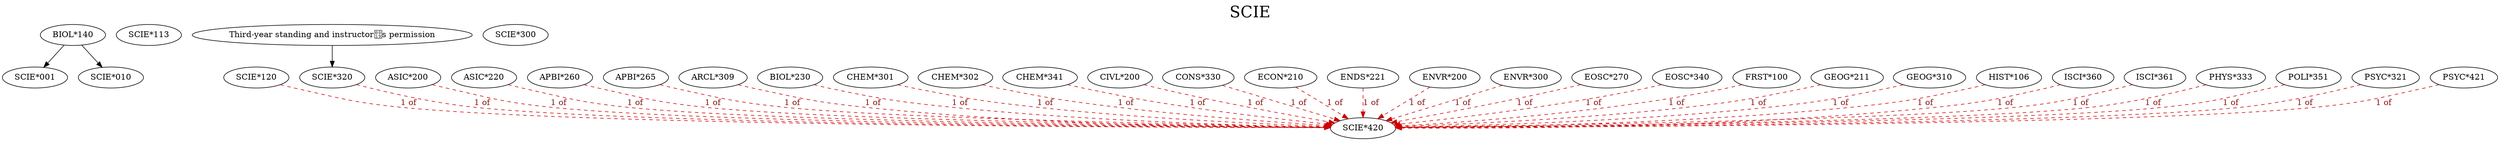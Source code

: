 digraph SCIE {
labelloc = "t";
label = "SCIE"
fontsize = 27;
"BIOL*140" -> "SCIE*001"
"BIOL*140" -> "SCIE*010"
"SCIE*113"
"SCIE*120"
"SCIE*300"
"Third-year standing and instructors permission" -> "SCIE*320" [style=solid]
"ASIC*200" -> "SCIE*420" [style=dashed] [label="1 of", fontcolor=firebrick4] [color=red3]
"ASIC*220" -> "SCIE*420" [style=dashed] [label="1 of", fontcolor=firebrick4] [color=red3]
"APBI*260" -> "SCIE*420" [style=dashed] [label="1 of", fontcolor=firebrick4] [color=red3]
"APBI*265" -> "SCIE*420" [style=dashed] [label="1 of", fontcolor=firebrick4] [color=red3]
"ARCL*309" -> "SCIE*420" [style=dashed] [label="1 of", fontcolor=firebrick4] [color=red3]
"BIOL*230" -> "SCIE*420" [style=dashed] [label="1 of", fontcolor=firebrick4] [color=red3]
"CHEM*301" -> "SCIE*420" [style=dashed] [label="1 of", fontcolor=firebrick4] [color=red3]
"CHEM*302" -> "SCIE*420" [style=dashed] [label="1 of", fontcolor=firebrick4] [color=red3]
"CHEM*341" -> "SCIE*420" [style=dashed] [label="1 of", fontcolor=firebrick4] [color=red3]
"CIVL*200" -> "SCIE*420" [style=dashed] [label="1 of", fontcolor=firebrick4] [color=red3]
"CONS*330" -> "SCIE*420" [style=dashed] [label="1 of", fontcolor=firebrick4] [color=red3]
"ECON*210" -> "SCIE*420" [style=dashed] [label="1 of", fontcolor=firebrick4] [color=red3]
"ENDS*221" -> "SCIE*420" [style=dashed] [label="1 of", fontcolor=firebrick4] [color=red3]
"ENVR*200" -> "SCIE*420" [style=dashed] [label="1 of", fontcolor=firebrick4] [color=red3]
"ENVR*300" -> "SCIE*420" [style=dashed] [label="1 of", fontcolor=firebrick4] [color=red3]
"EOSC*270" -> "SCIE*420" [style=dashed] [label="1 of", fontcolor=firebrick4] [color=red3]
"EOSC*340" -> "SCIE*420" [style=dashed] [label="1 of", fontcolor=firebrick4] [color=red3]
"FRST*100" -> "SCIE*420" [style=dashed] [label="1 of", fontcolor=firebrick4] [color=red3]
"GEOG*211" -> "SCIE*420" [style=dashed] [label="1 of", fontcolor=firebrick4] [color=red3]
"GEOG*310" -> "SCIE*420" [style=dashed] [label="1 of", fontcolor=firebrick4] [color=red3]
"HIST*106" -> "SCIE*420" [style=dashed] [label="1 of", fontcolor=firebrick4] [color=red3]
"ISCI*360" -> "SCIE*420" [style=dashed] [label="1 of", fontcolor=firebrick4] [color=red3]
"ISCI*361" -> "SCIE*420" [style=dashed] [label="1 of", fontcolor=firebrick4] [color=red3]
"PHYS*333" -> "SCIE*420" [style=dashed] [label="1 of", fontcolor=firebrick4] [color=red3]
"POLI*351" -> "SCIE*420" [style=dashed] [label="1 of", fontcolor=firebrick4] [color=red3]
"PSYC*321" -> "SCIE*420" [style=dashed] [label="1 of", fontcolor=firebrick4] [color=red3]
"PSYC*421" -> "SCIE*420" [style=dashed] [label="1 of", fontcolor=firebrick4] [color=red3]
"SCIE*120" -> "SCIE*420" [style=dashed] [label="1 of", fontcolor=firebrick4] [color=red3]
"SCIE*320" -> "SCIE*420" [style=dashed] [label="1 of", fontcolor=firebrick4] [color=red3]
}
